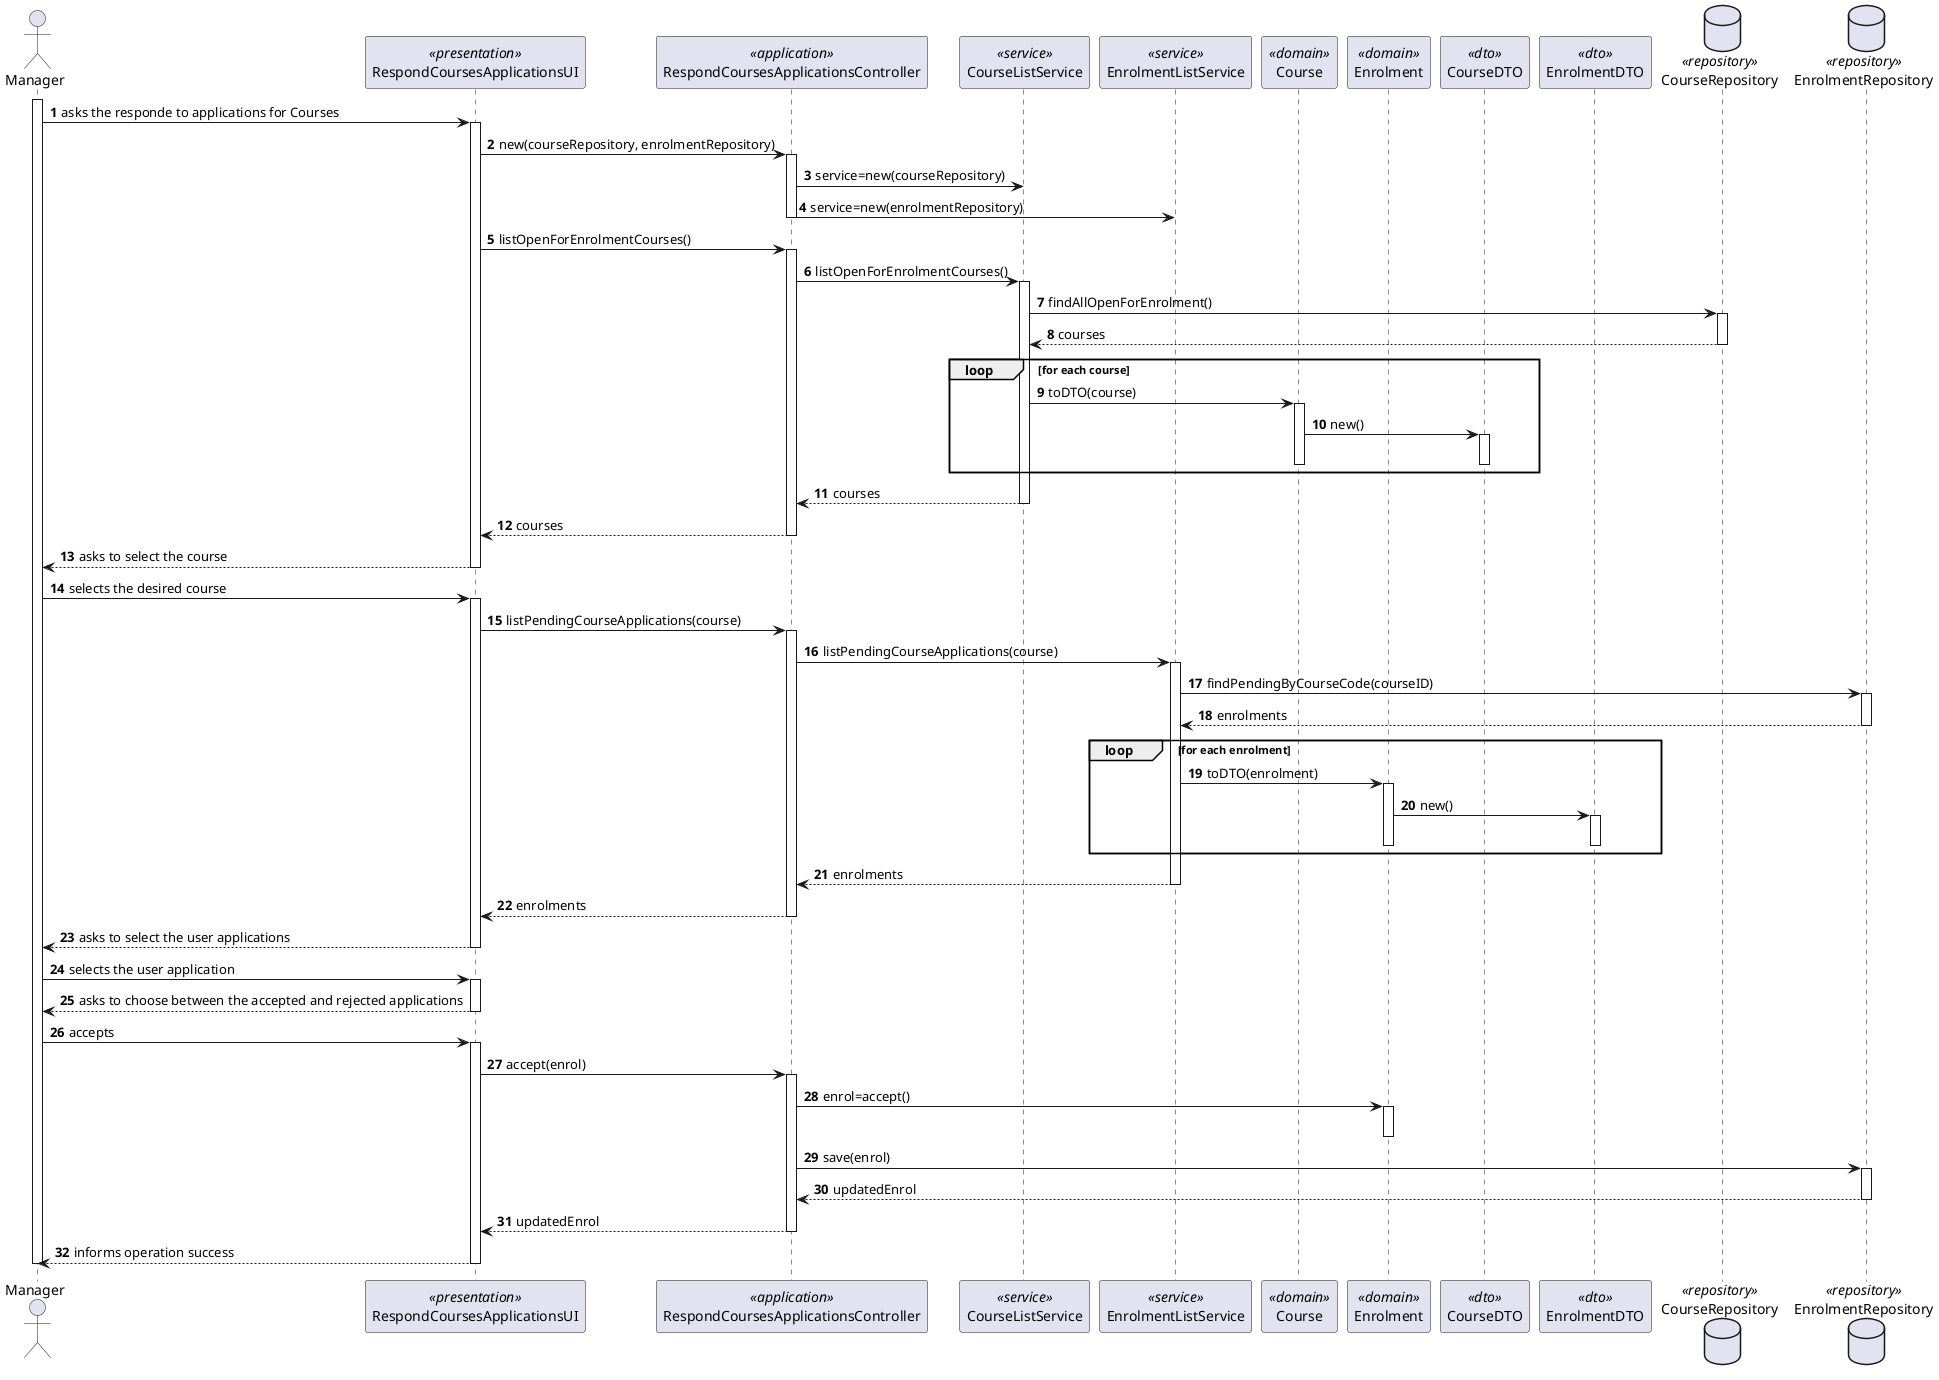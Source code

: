 @startuml US1009_SD
autonumber

actor "Manager" as M
participant "RespondCoursesApplicationsUI" as UI <<presentation>>
participant "RespondCoursesApplicationsController" as CTRL <<application>>
participant "CourseListService" as CSRV <<service>>
participant "EnrolmentListService" as ESRV <<service>>
participant "Course" as C <<domain>>
participant "Enrolment" as E <<domain>>
participant "CourseDTO" as CDTO <<dto>>
participant "EnrolmentDTO" as EDTO <<dto>>

database CourseRepository as CREP <<repository>>
database EnrolmentRepository as EREP <<repository>>

activate M

M -> UI : asks the responde to applications for Courses
activate UI

UI -> CTRL : new(courseRepository, enrolmentRepository)
activate CTRL
CTRL -> CSRV : service=new(courseRepository)
CTRL -> ESRV : service=new(enrolmentRepository)
deactivate CTRL

UI -> CTRL : listOpenForEnrolmentCourses()
activate CTRL
CTRL -> CSRV : listOpenForEnrolmentCourses()
activate CSRV
CSRV -> CREP : findAllOpenForEnrolment()
activate CREP
CREP --> CSRV : courses
deactivate CREP

loop for each course
  CSRV -> C : toDTO(course)
  activate C
  C -> CDTO : new()
  activate CDTO
  deactivate CDTO
  deactivate C
end loop

CSRV --> CTRL : courses
deactivate CSRV
CTRL --> UI : courses
deactivate CTRL

UI --> M : asks to select the course
deactivate UI

M -> UI : selects the desired course
activate UI

UI -> CTRL : listPendingCourseApplications(course)
activate CTRL
CTRL -> ESRV : listPendingCourseApplications(course)
activate ESRV
ESRV -> EREP : findPendingByCourseCode(courseID)
activate EREP
EREP --> ESRV : enrolments
deactivate EREP

loop for each enrolment
  ESRV -> E : toDTO(enrolment)
  activate E
  E -> EDTO : new()
  activate EDTO
  deactivate EDTO
  deactivate E
end loop

ESRV --> CTRL : enrolments
deactivate ESRV
CTRL --> UI : enrolments
deactivate CTRL

UI --> M : asks to select the user applications
deactivate UI

M -> UI : selects the user application
activate UI
UI--> M : asks to choose between the accepted and rejected applications
deactivate UI

M -> UI : accepts
activate UI
UI -> CTRL : accept(enrol)
activate CTRL
CTRL -> E : enrol=accept()
activate E
deactivate E
CTRL -> EREP : save(enrol)
activate EREP
EREP --> CTRL : updatedEnrol
deactivate EREP
CTRL --> UI : updatedEnrol
deactivate CTRL
UI--> M : informs operation success
deactivate UI

deactivate M

@enduml
